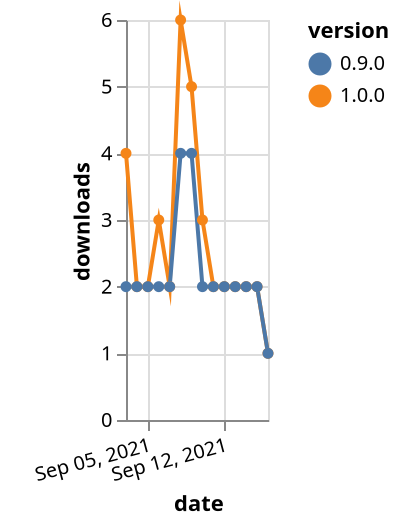 {"$schema": "https://vega.github.io/schema/vega-lite/v5.json", "description": "A simple bar chart with embedded data.", "data": {"values": [{"date": "2021-09-03", "total": 604, "delta": 4, "version": "1.0.0"}, {"date": "2021-09-04", "total": 606, "delta": 2, "version": "1.0.0"}, {"date": "2021-09-05", "total": 608, "delta": 2, "version": "1.0.0"}, {"date": "2021-09-06", "total": 611, "delta": 3, "version": "1.0.0"}, {"date": "2021-09-07", "total": 613, "delta": 2, "version": "1.0.0"}, {"date": "2021-09-08", "total": 619, "delta": 6, "version": "1.0.0"}, {"date": "2021-09-09", "total": 624, "delta": 5, "version": "1.0.0"}, {"date": "2021-09-10", "total": 627, "delta": 3, "version": "1.0.0"}, {"date": "2021-09-11", "total": 629, "delta": 2, "version": "1.0.0"}, {"date": "2021-09-12", "total": 631, "delta": 2, "version": "1.0.0"}, {"date": "2021-09-13", "total": 633, "delta": 2, "version": "1.0.0"}, {"date": "2021-09-14", "total": 635, "delta": 2, "version": "1.0.0"}, {"date": "2021-09-15", "total": 637, "delta": 2, "version": "1.0.0"}, {"date": "2021-09-16", "total": 638, "delta": 1, "version": "1.0.0"}, {"date": "2021-09-03", "total": 1364, "delta": 2, "version": "0.9.0"}, {"date": "2021-09-04", "total": 1366, "delta": 2, "version": "0.9.0"}, {"date": "2021-09-05", "total": 1368, "delta": 2, "version": "0.9.0"}, {"date": "2021-09-06", "total": 1370, "delta": 2, "version": "0.9.0"}, {"date": "2021-09-07", "total": 1372, "delta": 2, "version": "0.9.0"}, {"date": "2021-09-08", "total": 1376, "delta": 4, "version": "0.9.0"}, {"date": "2021-09-09", "total": 1380, "delta": 4, "version": "0.9.0"}, {"date": "2021-09-10", "total": 1382, "delta": 2, "version": "0.9.0"}, {"date": "2021-09-11", "total": 1384, "delta": 2, "version": "0.9.0"}, {"date": "2021-09-12", "total": 1386, "delta": 2, "version": "0.9.0"}, {"date": "2021-09-13", "total": 1388, "delta": 2, "version": "0.9.0"}, {"date": "2021-09-14", "total": 1390, "delta": 2, "version": "0.9.0"}, {"date": "2021-09-15", "total": 1392, "delta": 2, "version": "0.9.0"}, {"date": "2021-09-16", "total": 1393, "delta": 1, "version": "0.9.0"}]}, "width": "container", "mark": {"type": "line", "point": {"filled": true}}, "encoding": {"x": {"field": "date", "type": "temporal", "timeUnit": "yearmonthdate", "title": "date", "axis": {"labelAngle": -15}}, "y": {"field": "delta", "type": "quantitative", "title": "downloads"}, "color": {"field": "version", "type": "nominal"}, "tooltip": {"field": "delta"}}}